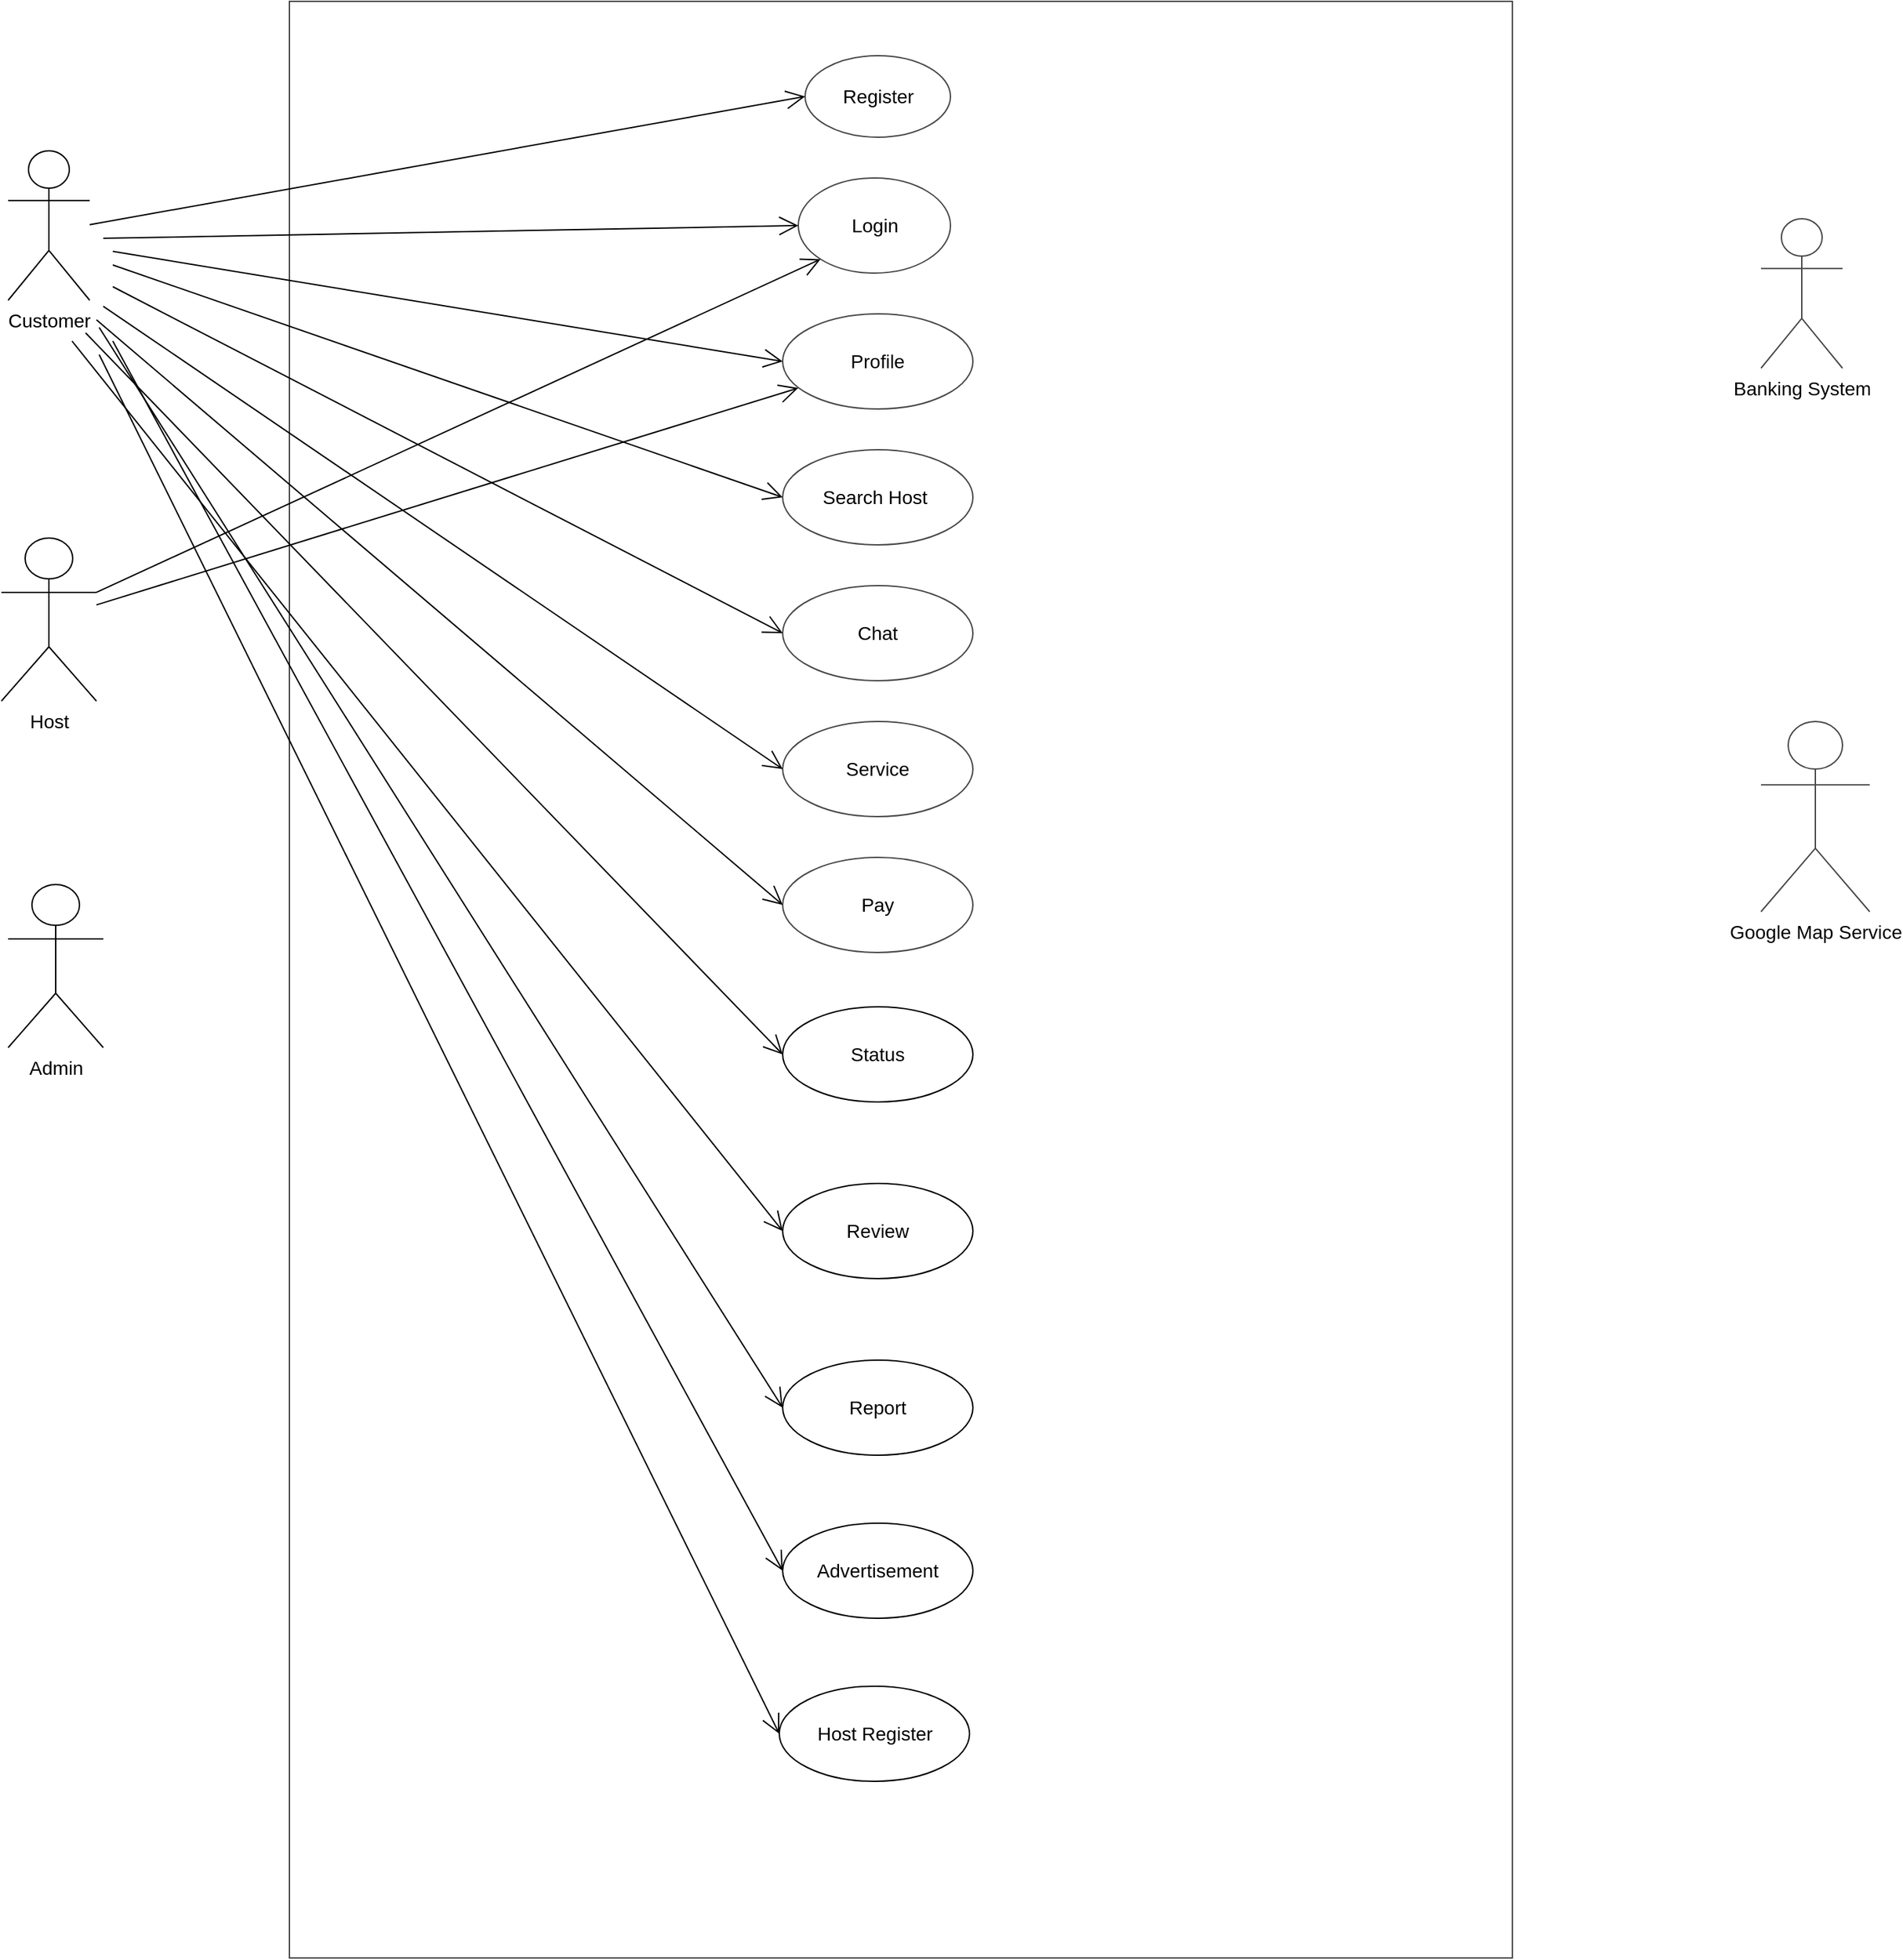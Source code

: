 <mxfile version="14.4.8" type="github">
  <diagram id="Mexyh-QVfdH1IOvwsXVK" name="Page-1">
    <mxGraphModel dx="1283" dy="730" grid="1" gridSize="10" guides="1" tooltips="1" connect="1" arrows="1" fold="1" page="1" pageScale="1" pageWidth="2336" pageHeight="1654" math="0" shadow="0">
      <root>
        <mxCell id="0" />
        <mxCell id="1" parent="0" />
        <mxCell id="7seke5HGJvDBwEhgYmq8-2" value="" style="whiteSpace=wrap;html=1;strokeColor=#474747;fontSize=14;" parent="1" vertex="1">
          <mxGeometry x="700" y="80" width="900" height="1440" as="geometry" />
        </mxCell>
        <mxCell id="7seke5HGJvDBwEhgYmq8-4" value="&lt;font style=&quot;font-size: 14px;&quot;&gt;Banking System&lt;/font&gt;" style="shape=umlActor;verticalLabelPosition=bottom;verticalAlign=top;html=1;strokeColor=#474747;fontSize=14;" parent="1" vertex="1">
          <mxGeometry x="1783" y="240" width="60" height="110" as="geometry" />
        </mxCell>
        <mxCell id="7seke5HGJvDBwEhgYmq8-5" value="&lt;font style=&quot;font-size: 14px;&quot;&gt;Pay&lt;/font&gt;" style="ellipse;whiteSpace=wrap;html=1;strokeColor=#474747;fontSize=14;" parent="1" vertex="1">
          <mxGeometry x="1063" y="710" width="140" height="70" as="geometry" />
        </mxCell>
        <mxCell id="7seke5HGJvDBwEhgYmq8-10" value="&lt;font style=&quot;font-size: 14px;&quot;&gt;Register&lt;/font&gt;" style="ellipse;whiteSpace=wrap;html=1;strokeColor=#474747;fontSize=14;" parent="1" vertex="1">
          <mxGeometry x="1079.5" y="120" width="107" height="60" as="geometry" />
        </mxCell>
        <mxCell id="7seke5HGJvDBwEhgYmq8-11" value="&lt;font style=&quot;font-size: 14px;&quot;&gt;Login&lt;/font&gt;" style="ellipse;whiteSpace=wrap;html=1;strokeColor=#474747;fontSize=14;" parent="1" vertex="1">
          <mxGeometry x="1074.5" y="210" width="112" height="70" as="geometry" />
        </mxCell>
        <mxCell id="7seke5HGJvDBwEhgYmq8-12" value="Search Host&amp;nbsp;" style="ellipse;whiteSpace=wrap;html=1;strokeColor=#474747;fontSize=14;" parent="1" vertex="1">
          <mxGeometry x="1063" y="410" width="140" height="70" as="geometry" />
        </mxCell>
        <mxCell id="7seke5HGJvDBwEhgYmq8-13" value="Service" style="ellipse;whiteSpace=wrap;html=1;strokeColor=#474747;fontSize=14;" parent="1" vertex="1">
          <mxGeometry x="1063" y="610" width="140" height="70" as="geometry" />
        </mxCell>
        <mxCell id="7seke5HGJvDBwEhgYmq8-14" value="Chat" style="ellipse;whiteSpace=wrap;html=1;strokeColor=#474747;fontSize=14;" parent="1" vertex="1">
          <mxGeometry x="1063" y="510" width="140" height="70" as="geometry" />
        </mxCell>
        <mxCell id="7seke5HGJvDBwEhgYmq8-15" value="Profile" style="ellipse;whiteSpace=wrap;html=1;strokeColor=#474747;fontSize=14;" parent="1" vertex="1">
          <mxGeometry x="1063" y="310" width="140" height="70" as="geometry" />
        </mxCell>
        <mxCell id="7seke5HGJvDBwEhgYmq8-16" value="&lt;font style=&quot;font-size: 14px;&quot;&gt;Google Map Service&lt;/font&gt;" style="shape=umlActor;verticalLabelPosition=bottom;verticalAlign=top;html=1;strokeColor=#474747;fontSize=14;" parent="1" vertex="1">
          <mxGeometry x="1783" y="610" width="80" height="140" as="geometry" />
        </mxCell>
        <mxCell id="jK9EU0Y0JL07u-Nn-iWM-1" value="Status" style="ellipse;whiteSpace=wrap;html=1;fontSize=14;" parent="1" vertex="1">
          <mxGeometry x="1063" y="820" width="140" height="70" as="geometry" />
        </mxCell>
        <mxCell id="jK9EU0Y0JL07u-Nn-iWM-4" value="Review" style="ellipse;whiteSpace=wrap;html=1;fontSize=14;" parent="1" vertex="1">
          <mxGeometry x="1063" y="950" width="140" height="70" as="geometry" />
        </mxCell>
        <mxCell id="jK9EU0Y0JL07u-Nn-iWM-5" value="Report" style="ellipse;whiteSpace=wrap;html=1;fontSize=14;" parent="1" vertex="1">
          <mxGeometry x="1063" y="1080" width="140" height="70" as="geometry" />
        </mxCell>
        <mxCell id="jK9EU0Y0JL07u-Nn-iWM-6" value="Advertisement" style="ellipse;whiteSpace=wrap;html=1;fontSize=14;" parent="1" vertex="1">
          <mxGeometry x="1063" y="1200" width="140" height="70" as="geometry" />
        </mxCell>
        <mxCell id="jK9EU0Y0JL07u-Nn-iWM-7" value="Host Register" style="ellipse;whiteSpace=wrap;html=1;fontSize=14;" parent="1" vertex="1">
          <mxGeometry x="1060.5" y="1320" width="140" height="70" as="geometry" />
        </mxCell>
        <mxCell id="jK9EU0Y0JL07u-Nn-iWM-9" value="&lt;font style=&quot;font-size: 14px;&quot;&gt;Customer&lt;/font&gt;" style="shape=umlActor;verticalLabelPosition=bottom;verticalAlign=top;html=1;fontSize=14;" parent="1" vertex="1">
          <mxGeometry x="493" y="190" width="60" height="110" as="geometry" />
        </mxCell>
        <mxCell id="jK9EU0Y0JL07u-Nn-iWM-10" value="Host" style="shape=umlActor;verticalLabelPosition=bottom;verticalAlign=top;html=1;fontSize=14;" parent="1" vertex="1">
          <mxGeometry x="488" y="475" width="70" height="120" as="geometry" />
        </mxCell>
        <mxCell id="jK9EU0Y0JL07u-Nn-iWM-11" value="Admin" style="shape=umlActor;verticalLabelPosition=bottom;verticalAlign=top;html=1;fontSize=14;" parent="1" vertex="1">
          <mxGeometry x="493" y="730" width="70" height="120" as="geometry" />
        </mxCell>
        <mxCell id="jK9EU0Y0JL07u-Nn-iWM-15" value="" style="endArrow=open;endFill=1;endSize=12;html=1;fontSize=14;entryX=0;entryY=0.5;entryDx=0;entryDy=0;" parent="1" target="7seke5HGJvDBwEhgYmq8-10" edge="1">
          <mxGeometry width="160" relative="1" as="geometry">
            <mxPoint x="553" y="244.41" as="sourcePoint" />
            <mxPoint x="713" y="244.41" as="targetPoint" />
          </mxGeometry>
        </mxCell>
        <mxCell id="jK9EU0Y0JL07u-Nn-iWM-16" value="" style="endArrow=open;endFill=1;endSize=12;html=1;fontSize=14;entryX=0;entryY=0.5;entryDx=0;entryDy=0;" parent="1" target="7seke5HGJvDBwEhgYmq8-11" edge="1">
          <mxGeometry width="160" relative="1" as="geometry">
            <mxPoint x="563" y="254.41" as="sourcePoint" />
            <mxPoint x="1089.5" y="160" as="targetPoint" />
          </mxGeometry>
        </mxCell>
        <mxCell id="jK9EU0Y0JL07u-Nn-iWM-17" value="" style="endArrow=open;endFill=1;endSize=12;html=1;fontSize=14;entryX=0;entryY=0.5;entryDx=0;entryDy=0;" parent="1" target="7seke5HGJvDBwEhgYmq8-15" edge="1">
          <mxGeometry width="160" relative="1" as="geometry">
            <mxPoint x="570" y="264" as="sourcePoint" />
            <mxPoint x="1099.5" y="170" as="targetPoint" />
          </mxGeometry>
        </mxCell>
        <mxCell id="jK9EU0Y0JL07u-Nn-iWM-18" value="" style="endArrow=open;endFill=1;endSize=12;html=1;fontSize=14;entryX=0;entryY=0.5;entryDx=0;entryDy=0;" parent="1" target="7seke5HGJvDBwEhgYmq8-12" edge="1">
          <mxGeometry width="160" relative="1" as="geometry">
            <mxPoint x="570" y="274" as="sourcePoint" />
            <mxPoint x="1109.5" y="180" as="targetPoint" />
          </mxGeometry>
        </mxCell>
        <mxCell id="jK9EU0Y0JL07u-Nn-iWM-19" value="" style="endArrow=open;endFill=1;endSize=12;html=1;fontSize=14;entryX=0;entryY=0.5;entryDx=0;entryDy=0;" parent="1" target="7seke5HGJvDBwEhgYmq8-14" edge="1">
          <mxGeometry width="160" relative="1" as="geometry">
            <mxPoint x="570" y="290" as="sourcePoint" />
            <mxPoint x="1119.5" y="190" as="targetPoint" />
          </mxGeometry>
        </mxCell>
        <mxCell id="jK9EU0Y0JL07u-Nn-iWM-20" value="" style="endArrow=open;endFill=1;endSize=12;html=1;fontSize=14;entryX=0;entryY=0.5;entryDx=0;entryDy=0;" edge="1" parent="1" target="7seke5HGJvDBwEhgYmq8-13">
          <mxGeometry width="160" relative="1" as="geometry">
            <mxPoint x="563" y="304.41" as="sourcePoint" />
            <mxPoint x="1089.5" y="210" as="targetPoint" />
          </mxGeometry>
        </mxCell>
        <mxCell id="1TvA9sY8XD_7VmuS8VOd-2" value="" style="endArrow=open;endFill=1;endSize=12;html=1;exitX=1;exitY=0.333;exitDx=0;exitDy=0;exitPerimeter=0;entryX=0;entryY=1;entryDx=0;entryDy=0;" edge="1" parent="1" source="jK9EU0Y0JL07u-Nn-iWM-10" target="7seke5HGJvDBwEhgYmq8-11">
          <mxGeometry width="160" relative="1" as="geometry">
            <mxPoint x="870" y="530" as="sourcePoint" />
            <mxPoint x="1030" y="530" as="targetPoint" />
          </mxGeometry>
        </mxCell>
        <mxCell id="jK9EU0Y0JL07u-Nn-iWM-21" value="" style="endArrow=open;endFill=1;endSize=12;html=1;fontSize=14;entryX=0;entryY=0.5;entryDx=0;entryDy=0;" edge="1" parent="1" target="7seke5HGJvDBwEhgYmq8-5">
          <mxGeometry width="160" relative="1" as="geometry">
            <mxPoint x="558" y="314.41" as="sourcePoint" />
            <mxPoint x="1084.5" y="220" as="targetPoint" />
          </mxGeometry>
        </mxCell>
        <mxCell id="1TvA9sY8XD_7VmuS8VOd-3" value="" style="endArrow=open;endFill=1;endSize=12;html=1;entryX=0;entryY=1;entryDx=0;entryDy=0;" edge="1" parent="1" source="jK9EU0Y0JL07u-Nn-iWM-10">
          <mxGeometry width="160" relative="1" as="geometry">
            <mxPoint x="541.9" y="610" as="sourcePoint" />
            <mxPoint x="1074.496" y="364.556" as="targetPoint" />
          </mxGeometry>
        </mxCell>
        <mxCell id="jK9EU0Y0JL07u-Nn-iWM-22" value="" style="endArrow=open;endFill=1;endSize=12;html=1;fontSize=14;entryX=0;entryY=0.5;entryDx=0;entryDy=0;" edge="1" parent="1" target="jK9EU0Y0JL07u-Nn-iWM-1">
          <mxGeometry width="160" relative="1" as="geometry">
            <mxPoint x="550" y="324" as="sourcePoint" />
            <mxPoint x="1073" y="755.0" as="targetPoint" />
          </mxGeometry>
        </mxCell>
        <mxCell id="jK9EU0Y0JL07u-Nn-iWM-23" value="" style="endArrow=open;endFill=1;endSize=12;html=1;fontSize=14;entryX=0;entryY=0.5;entryDx=0;entryDy=0;" edge="1" parent="1" target="jK9EU0Y0JL07u-Nn-iWM-4">
          <mxGeometry width="160" relative="1" as="geometry">
            <mxPoint x="540" y="330" as="sourcePoint" />
            <mxPoint x="1073" y="865.0" as="targetPoint" />
          </mxGeometry>
        </mxCell>
        <mxCell id="jK9EU0Y0JL07u-Nn-iWM-24" value="" style="endArrow=open;endFill=1;endSize=12;html=1;fontSize=14;entryX=0;entryY=0.5;entryDx=0;entryDy=0;" edge="1" parent="1" target="jK9EU0Y0JL07u-Nn-iWM-5">
          <mxGeometry width="160" relative="1" as="geometry">
            <mxPoint x="560" y="320" as="sourcePoint" />
            <mxPoint x="1083" y="875.0" as="targetPoint" />
          </mxGeometry>
        </mxCell>
        <mxCell id="jK9EU0Y0JL07u-Nn-iWM-25" value="" style="endArrow=open;endFill=1;endSize=12;html=1;fontSize=14;entryX=0;entryY=0.5;entryDx=0;entryDy=0;" edge="1" parent="1" target="jK9EU0Y0JL07u-Nn-iWM-6">
          <mxGeometry width="160" relative="1" as="geometry">
            <mxPoint x="570" y="330" as="sourcePoint" />
            <mxPoint x="1093" y="885.0" as="targetPoint" />
          </mxGeometry>
        </mxCell>
        <mxCell id="jK9EU0Y0JL07u-Nn-iWM-26" value="" style="endArrow=open;endFill=1;endSize=12;html=1;fontSize=14;entryX=0;entryY=0.5;entryDx=0;entryDy=0;" edge="1" parent="1" target="jK9EU0Y0JL07u-Nn-iWM-7">
          <mxGeometry width="160" relative="1" as="geometry">
            <mxPoint x="560" y="340" as="sourcePoint" />
            <mxPoint x="1103" y="895.0" as="targetPoint" />
          </mxGeometry>
        </mxCell>
      </root>
    </mxGraphModel>
  </diagram>
</mxfile>
